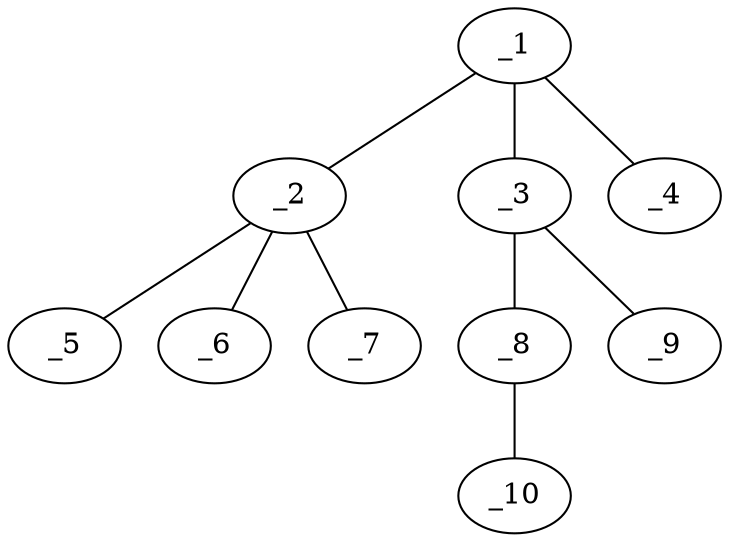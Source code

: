 graph molid174652 {
	_1	 [charge=0,
		chem=1,
		symbol="C  ",
		x="3.7321",
		y="0.25"];
	_2	 [charge=0,
		chem=5,
		symbol="S  ",
		x="2.866",
		y="-0.25"];
	_1 -- _2	 [valence=1];
	_3	 [charge=0,
		chem=1,
		symbol="C  ",
		x="4.5981",
		y="-0.25"];
	_1 -- _3	 [valence=1];
	_4	 [charge=0,
		chem=1,
		symbol="C  ",
		x="3.7321",
		y="1.25"];
	_1 -- _4	 [valence=1];
	_5	 [charge=0,
		chem=2,
		symbol="O  ",
		x=2,
		y="-0.75"];
	_2 -- _5	 [valence=2];
	_6	 [charge=0,
		chem=2,
		symbol="O  ",
		x="3.366",
		y="-1.116"];
	_2 -- _6	 [valence=2];
	_7	 [charge=0,
		chem=2,
		symbol="O  ",
		x="2.366",
		y="0.616"];
	_2 -- _7	 [valence=1];
	_8	 [charge=0,
		chem=2,
		symbol="O  ",
		x="5.4641",
		y="0.25"];
	_3 -- _8	 [valence=1];
	_9	 [charge=0,
		chem=2,
		symbol="O  ",
		x="4.5981",
		y="-1.25"];
	_3 -- _9	 [valence=2];
	_10	 [charge=0,
		chem=1,
		symbol="C  ",
		x="6.3301",
		y="-0.25"];
	_8 -- _10	 [valence=1];
}
